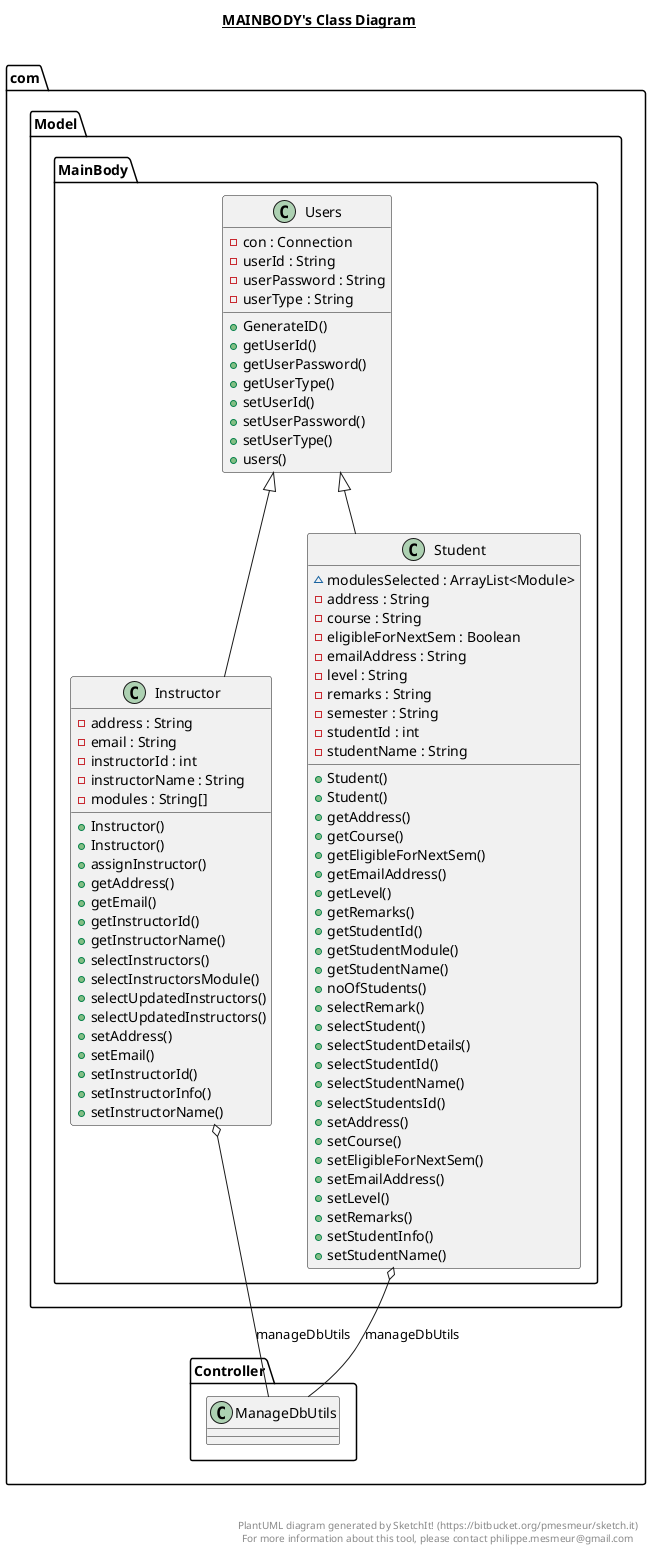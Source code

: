 @startuml

title __MAINBODY's Class Diagram__\n

  namespace com.Model.MainBody {
    class com.Model.MainBody.Instructor {
        - address : String
        - email : String
        - instructorId : int
        - instructorName : String
        - modules : String[]
        + Instructor()
        + Instructor()
        + assignInstructor()
        + getAddress()
        + getEmail()
        + getInstructorId()
        + getInstructorName()
        + selectInstructors()
        + selectInstructorsModule()
        + selectUpdatedInstructors()
        + selectUpdatedInstructors()
        + setAddress()
        + setEmail()
        + setInstructorId()
        + setInstructorInfo()
        + setInstructorName()
    }
  }
  

  namespace com.Model.MainBody {
    class com.Model.MainBody.Student {
        ~ modulesSelected : ArrayList<Module>
        - address : String
        - course : String
        - eligibleForNextSem : Boolean
        - emailAddress : String
        - level : String
        - remarks : String
        - semester : String
        - studentId : int
        - studentName : String
        + Student()
        + Student()
        + getAddress()
        + getCourse()
        + getEligibleForNextSem()
        + getEmailAddress()
        + getLevel()
        + getRemarks()
        + getStudentId()
        + getStudentModule()
        + getStudentName()
        + noOfStudents()
        + selectRemark()
        + selectStudent()
        + selectStudentDetails()
        + selectStudentId()
        + selectStudentName()
        + selectStudentsId()
        + setAddress()
        + setCourse()
        + setEligibleForNextSem()
        + setEmailAddress()
        + setLevel()
        + setRemarks()
        + setStudentInfo()
        + setStudentName()
    }
  }
  

  namespace com.Model.MainBody {
    class com.Model.MainBody.Users {
        - con : Connection
        - userId : String
        - userPassword : String
        - userType : String
        + GenerateID()
        + getUserId()
        + getUserPassword()
        + getUserType()
        + setUserId()
        + setUserPassword()
        + setUserType()
        + users()
    }
  }
  

  com.Model.MainBody.Instructor -up-|> com.Model.MainBody.Users
  com.Model.MainBody.Instructor o-- com.Controller.ManageDbUtils : manageDbUtils
  com.Model.MainBody.Student -up-|> com.Model.MainBody.Users
  com.Model.MainBody.Student o-- com.Controller.ManageDbUtils : manageDbUtils


right footer


PlantUML diagram generated by SketchIt! (https://bitbucket.org/pmesmeur/sketch.it)
For more information about this tool, please contact philippe.mesmeur@gmail.com
endfooter

@enduml
